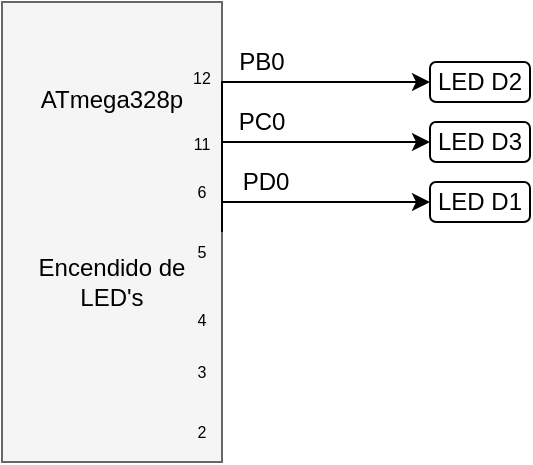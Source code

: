 <mxfile version="13.7.9" type="device"><diagram id="vQimmmyMcxg6tCgX68EK" name="Page-1"><mxGraphModel dx="1086" dy="806" grid="0" gridSize="10" guides="1" tooltips="1" connect="1" arrows="1" fold="1" page="1" pageScale="1" pageWidth="827" pageHeight="1169" math="0" shadow="0"><root><mxCell id="0"/><mxCell id="1" parent="0"/><mxCell id="MzivSgj11gGm9zk1WH_g-8" value="" style="group" parent="1" vertex="1" connectable="0"><mxGeometry x="150" y="70" width="264" height="230" as="geometry"/></mxCell><mxCell id="VYaEUTGyNfmyV1KoXk1x-9" value="LED D2" style="rounded=1;whiteSpace=wrap;html=1;" parent="MzivSgj11gGm9zk1WH_g-8" vertex="1"><mxGeometry x="214" y="30" width="50" height="20" as="geometry"/></mxCell><mxCell id="VYaEUTGyNfmyV1KoXk1x-10" value="LED D3" style="rounded=1;whiteSpace=wrap;html=1;" parent="MzivSgj11gGm9zk1WH_g-8" vertex="1"><mxGeometry x="214" y="60" width="50" height="20" as="geometry"/></mxCell><mxCell id="VYaEUTGyNfmyV1KoXk1x-11" value="LED D1" style="rounded=1;whiteSpace=wrap;html=1;" parent="MzivSgj11gGm9zk1WH_g-8" vertex="1"><mxGeometry x="214" y="90" width="50" height="20" as="geometry"/></mxCell><mxCell id="VYaEUTGyNfmyV1KoXk1x-12" value="" style="group" parent="MzivSgj11gGm9zk1WH_g-8" vertex="1" connectable="0"><mxGeometry width="110" height="230" as="geometry"/></mxCell><mxCell id="fP8LFzO5kELU3uV9s-1R-1" value="" style="rounded=0;whiteSpace=wrap;html=1;fillColor=#f5f5f5;strokeColor=#666666;fontColor=#333333;" parent="VYaEUTGyNfmyV1KoXk1x-12" vertex="1"><mxGeometry width="110.0" height="230" as="geometry"/></mxCell><mxCell id="VYaEUTGyNfmyV1KoXk1x-7" value="ATmega328p" style="text;html=1;strokeColor=none;fillColor=none;align=center;verticalAlign=middle;whiteSpace=wrap;rounded=0;" parent="VYaEUTGyNfmyV1KoXk1x-12" vertex="1"><mxGeometry x="9.167" y="32.857" width="91.667" height="32.857" as="geometry"/></mxCell><mxCell id="VYaEUTGyNfmyV1KoXk1x-8" value="Encendido de LED's" style="text;html=1;strokeColor=none;fillColor=none;align=center;verticalAlign=middle;whiteSpace=wrap;rounded=0;" parent="VYaEUTGyNfmyV1KoXk1x-12" vertex="1"><mxGeometry x="12.222" y="115" width="85.556" height="49.286" as="geometry"/></mxCell><mxCell id="MzivSgj11gGm9zk1WH_g-50" value="12" style="text;html=1;strokeColor=none;fillColor=none;align=center;verticalAlign=middle;whiteSpace=wrap;rounded=0;fontSize=8;" parent="VYaEUTGyNfmyV1KoXk1x-12" vertex="1"><mxGeometry x="90" y="32.86" width="20" height="10" as="geometry"/></mxCell><mxCell id="MzivSgj11gGm9zk1WH_g-51" value="11" style="text;html=1;strokeColor=none;fillColor=none;align=center;verticalAlign=middle;whiteSpace=wrap;rounded=0;fontSize=8;" parent="VYaEUTGyNfmyV1KoXk1x-12" vertex="1"><mxGeometry x="90" y="65.71" width="20" height="10" as="geometry"/></mxCell><mxCell id="MzivSgj11gGm9zk1WH_g-52" value="6" style="text;html=1;strokeColor=none;fillColor=none;align=center;verticalAlign=middle;whiteSpace=wrap;rounded=0;fontSize=8;" parent="VYaEUTGyNfmyV1KoXk1x-12" vertex="1"><mxGeometry x="90" y="90" width="20" height="10" as="geometry"/></mxCell><mxCell id="MzivSgj11gGm9zk1WH_g-53" value="5" style="text;html=1;strokeColor=none;fillColor=none;align=center;verticalAlign=middle;whiteSpace=wrap;rounded=0;fontSize=8;" parent="VYaEUTGyNfmyV1KoXk1x-12" vertex="1"><mxGeometry x="90" y="120" width="20" height="10" as="geometry"/></mxCell><mxCell id="MzivSgj11gGm9zk1WH_g-54" value="4" style="text;html=1;strokeColor=none;fillColor=none;align=center;verticalAlign=middle;whiteSpace=wrap;rounded=0;fontSize=8;" parent="VYaEUTGyNfmyV1KoXk1x-12" vertex="1"><mxGeometry x="90" y="154.29" width="20" height="10" as="geometry"/></mxCell><mxCell id="MzivSgj11gGm9zk1WH_g-55" value="3" style="text;html=1;strokeColor=none;fillColor=none;align=center;verticalAlign=middle;whiteSpace=wrap;rounded=0;fontSize=8;" parent="VYaEUTGyNfmyV1KoXk1x-12" vertex="1"><mxGeometry x="90" y="180" width="20" height="10" as="geometry"/></mxCell><mxCell id="MzivSgj11gGm9zk1WH_g-56" value="2" style="text;html=1;strokeColor=none;fillColor=none;align=center;verticalAlign=middle;whiteSpace=wrap;rounded=0;fontSize=8;" parent="VYaEUTGyNfmyV1KoXk1x-12" vertex="1"><mxGeometry x="90" y="210" width="20" height="10" as="geometry"/></mxCell><mxCell id="MzivSgj11gGm9zk1WH_g-1" style="edgeStyle=orthogonalEdgeStyle;rounded=0;orthogonalLoop=1;jettySize=auto;html=1;exitX=1;exitY=0.5;exitDx=0;exitDy=0;entryX=0;entryY=0.5;entryDx=0;entryDy=0;" parent="MzivSgj11gGm9zk1WH_g-8" source="fP8LFzO5kELU3uV9s-1R-1" target="VYaEUTGyNfmyV1KoXk1x-9" edge="1"><mxGeometry relative="1" as="geometry"><Array as="points"><mxPoint x="110" y="40"/></Array></mxGeometry></mxCell><mxCell id="MzivSgj11gGm9zk1WH_g-2" style="edgeStyle=orthogonalEdgeStyle;rounded=0;orthogonalLoop=1;jettySize=auto;html=1;exitX=1;exitY=0.5;exitDx=0;exitDy=0;" parent="MzivSgj11gGm9zk1WH_g-8" source="fP8LFzO5kELU3uV9s-1R-1" target="VYaEUTGyNfmyV1KoXk1x-10" edge="1"><mxGeometry relative="1" as="geometry"><Array as="points"><mxPoint x="110" y="70"/></Array></mxGeometry></mxCell><mxCell id="MzivSgj11gGm9zk1WH_g-3" style="edgeStyle=orthogonalEdgeStyle;rounded=0;orthogonalLoop=1;jettySize=auto;html=1;exitX=1;exitY=0.5;exitDx=0;exitDy=0;entryX=0;entryY=0.5;entryDx=0;entryDy=0;" parent="MzivSgj11gGm9zk1WH_g-8" source="fP8LFzO5kELU3uV9s-1R-1" target="VYaEUTGyNfmyV1KoXk1x-11" edge="1"><mxGeometry relative="1" as="geometry"><Array as="points"><mxPoint x="110" y="100"/></Array></mxGeometry></mxCell><mxCell id="MzivSgj11gGm9zk1WH_g-9" value="PD0" style="text;html=1;strokeColor=none;fillColor=none;align=center;verticalAlign=middle;whiteSpace=wrap;rounded=0;" parent="MzivSgj11gGm9zk1WH_g-8" vertex="1"><mxGeometry x="112" y="80" width="40" height="20" as="geometry"/></mxCell><mxCell id="MzivSgj11gGm9zk1WH_g-14" value="PC0" style="text;html=1;strokeColor=none;fillColor=none;align=center;verticalAlign=middle;whiteSpace=wrap;rounded=0;" parent="MzivSgj11gGm9zk1WH_g-8" vertex="1"><mxGeometry x="110" y="50" width="40" height="20" as="geometry"/></mxCell><mxCell id="MzivSgj11gGm9zk1WH_g-15" value="PB0" style="text;html=1;strokeColor=none;fillColor=none;align=center;verticalAlign=middle;whiteSpace=wrap;rounded=0;" parent="MzivSgj11gGm9zk1WH_g-8" vertex="1"><mxGeometry x="110" y="20" width="40" height="20" as="geometry"/></mxCell></root></mxGraphModel></diagram></mxfile>